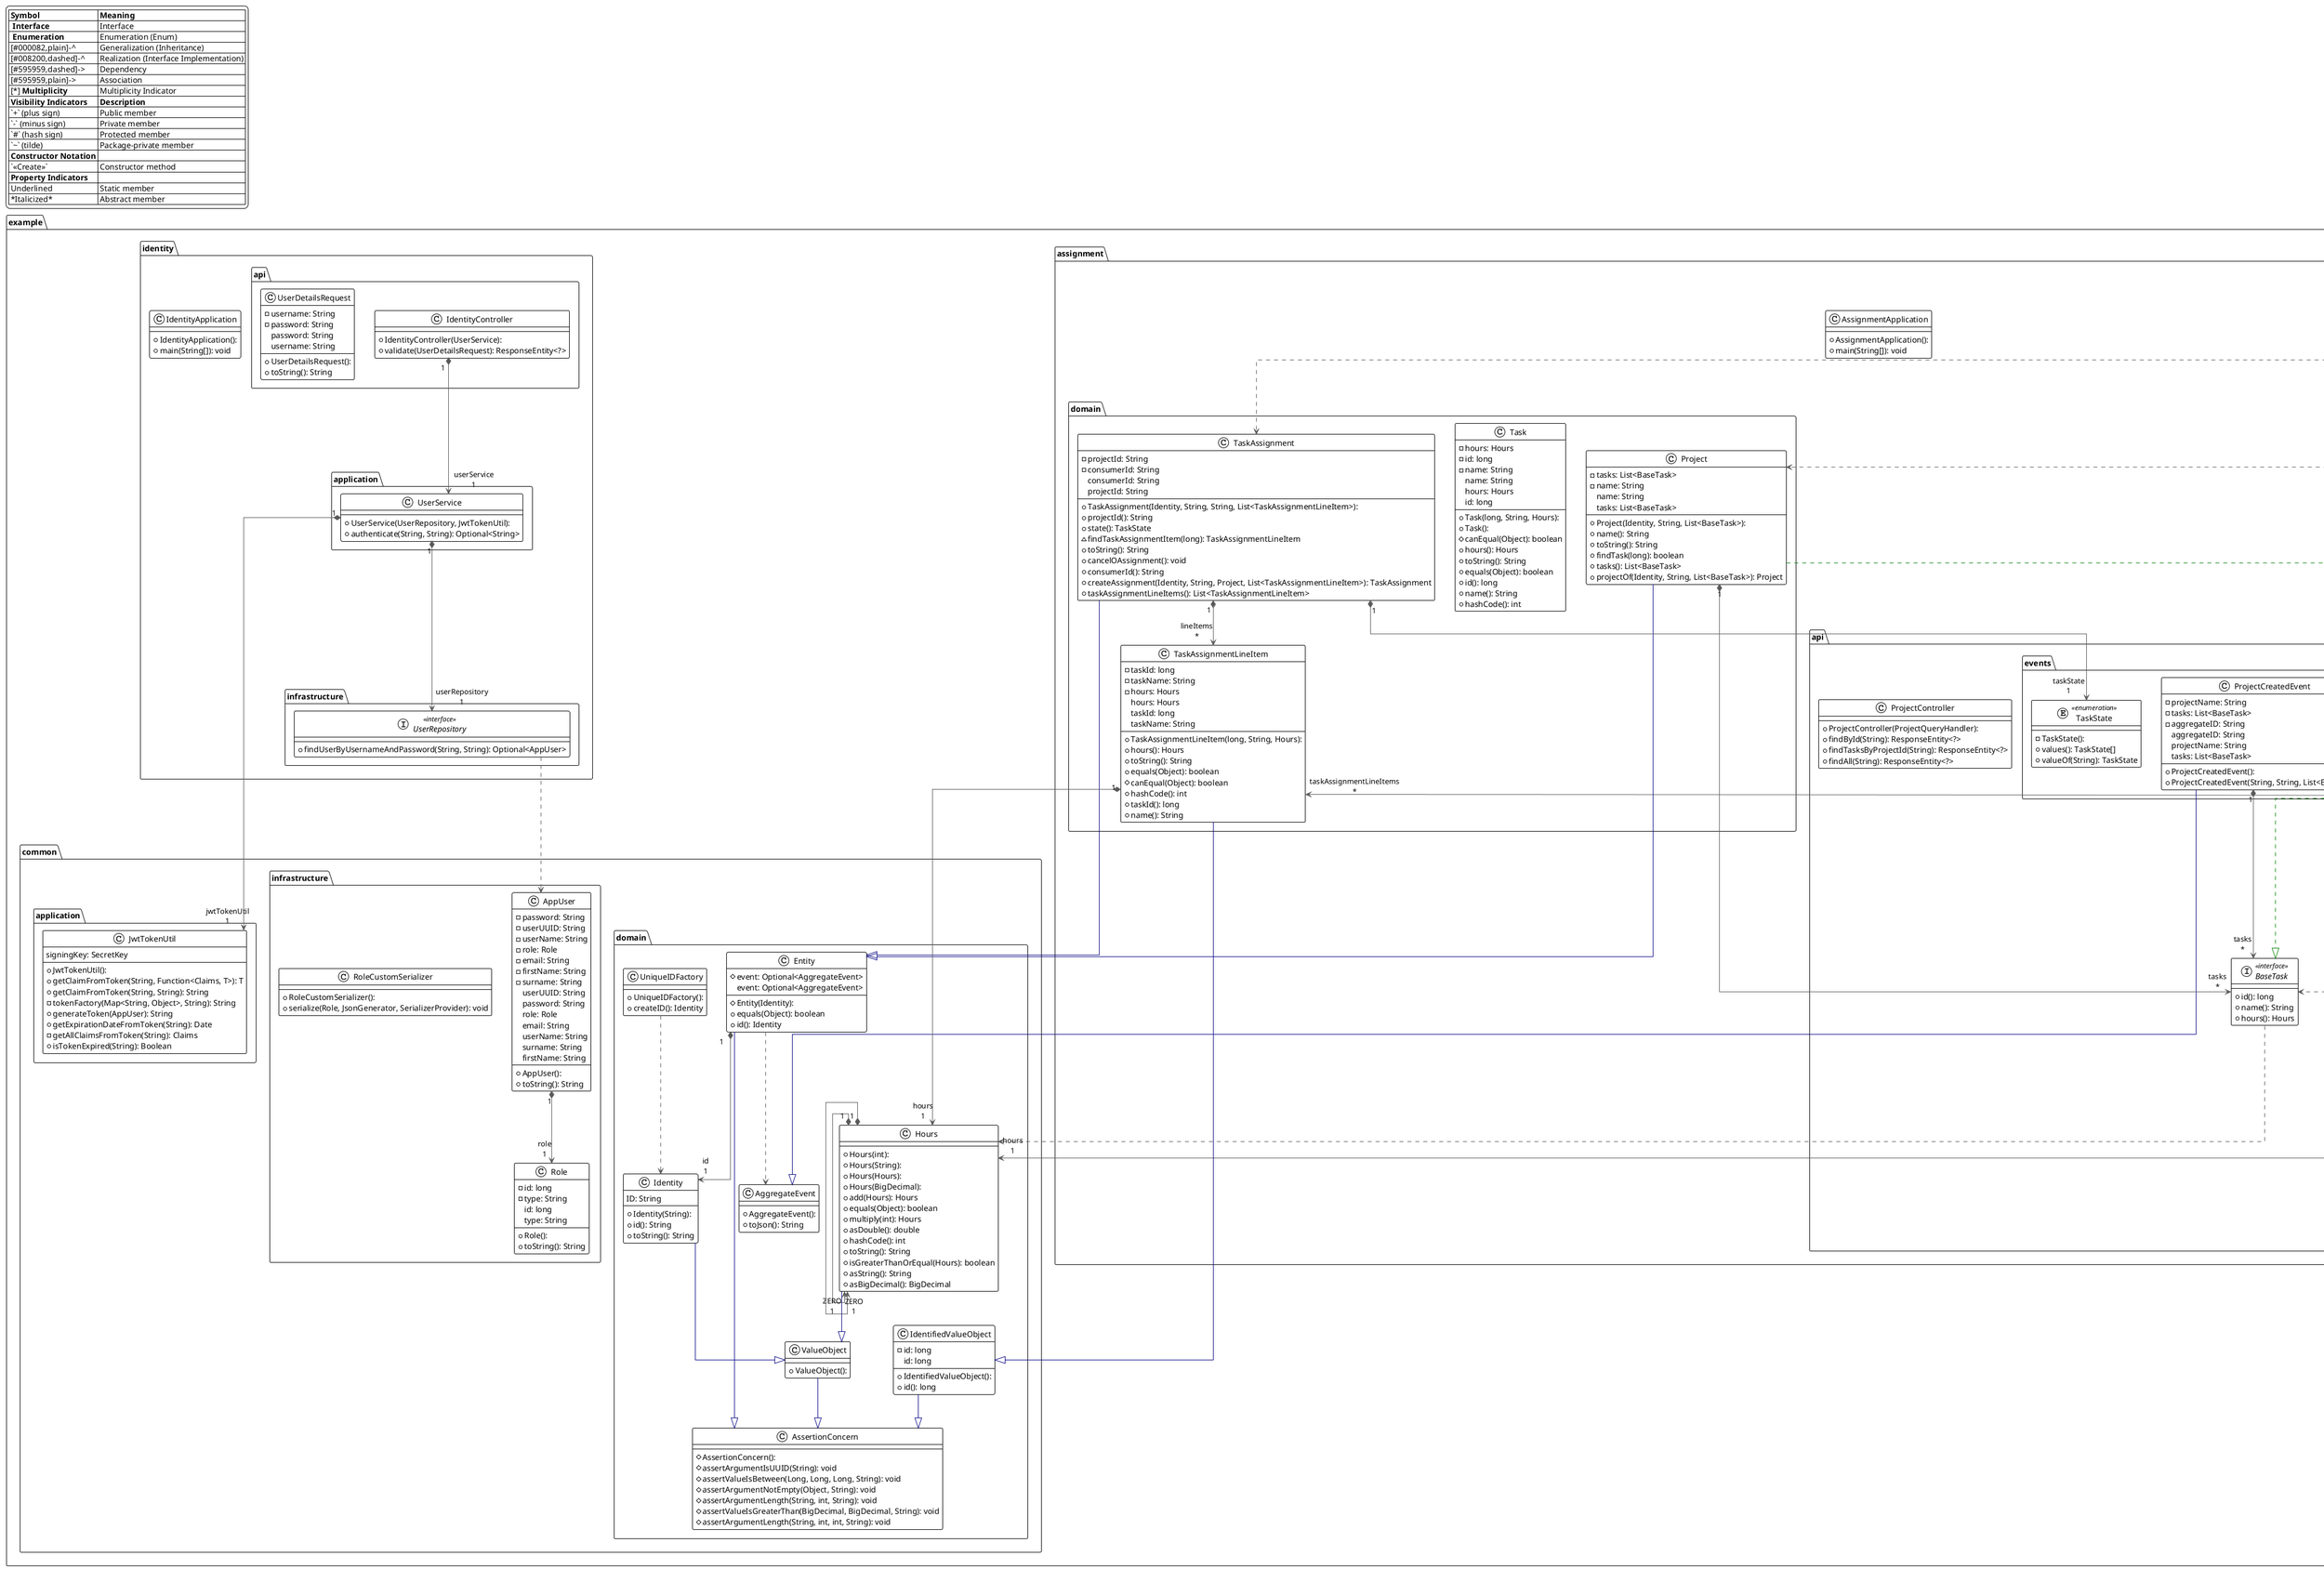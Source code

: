 @startuml

!theme plain
top to bottom direction
skinparam linetype ortho

' Include the legend (key) at the top left
legend top left
|= **Symbol** |= **Meaning** |
| <&interface> **Interface** | Interface |
| <&enumeration> **Enumeration** | Enumeration (Enum) |
| [#000082,plain]-^ | Generalization (Inheritance) |
| [#008200,dashed]-^ | Realization (Interface Implementation) |
| [#595959,dashed]-> | Dependency |
| [#595959,plain]-> | Association |
| [*] **Multiplicity** | Multiplicity Indicator |
||
|= **Visibility Indicators** |= **Description** |
| `+` (plus sign) | Public member |
| `-` (minus sign) | Private member |
| `#` (hash sign) | Protected member |
| `~` (tilde) | Package-private member |
||
| **Constructor Notation** | |
| `<<Create>>` | Constructor method |
||
| **Property Indicators** | |
| Underlined | Static member |
| *Italicized* | Abstract member |
endlegend

' Define packages and include classes within them

package "example.assignment.api" {
    class AddNewAssignmentCommand {
      + AddNewAssignmentCommand(String, String, List<TaskAssignmentLineItem>):
      ~ consumerId: String
      ~ projectId: String
      ~ taskAssignmentLineItems: List<TaskAssignmentLineItem>
      + toString(): String
       consumerId: String
       taskAssignmentLineItems: List<TaskAssignmentLineItem>
       projectId: String
    }

    class AssignmentController {
      + AssignmentController(TaskAssignmentQueryHandler, TaskAssignmentApplicationService):
      + addAssignment(AddNewAssignmentCommand): HttpStatus
      + cancelAssignment(String): HttpStatus
      + getAssignmentSummary(String): ResponseEntity<GetTaskAssignmentSummaryResponse>
      + getAssignmentTasks(String): ResponseEntity<GetTaskAssignmentItemsResponse>
    }

    interface BaseAssignedTaskItemValueObject << interface >> {
       task_name: String
       task_estimated_hours: BigDecimal
       task_id: long
    }

    interface BaseProject << interface >> {
      + addTask(Task): void
       name: String
       id: String
       tasks: List<Task>
    }

    interface BaseTask << interface >> {
      + id(): long
      + name(): String
      + hours(): Hours
    }

    interface BaseTaskAssignment << interface >> {
       project_id: String
       assignedTaskItem: List<AssignedTaskItem>
       consumer_id: String
       id: String
       task_state: int
    }

    interface BaseTaskValueObject << interface >> {
       hours: double
       name: String
       id: long
       project_id: String
    }

    class GetProjectResponse {
      + GetProjectResponse():
      - name: String
      - projectId: String
       name: String
       projectId: String
    }

    class GetProjectTaskResponse {
      + GetProjectTaskResponse():
      - name: String
      - tasks: List<BaseTaskValueObject>
      - projectId: String
       name: String
       projectId: String
       tasks: List<BaseTaskValueObject>
    }

    class GetTaskAssignmentItemsResponse {
      + GetTaskAssignmentItemsResponse(List<BaseAssignedTaskItemValueObject>):
      - assignedTaskItems: List<BaseAssignedTaskItemValueObject>
      # canEqual(Object): boolean
      + equals(Object): boolean
      + hashCode(): int
       assignedTaskItems: List<BaseAssignedTaskItemValueObject>
    }

    class GetTaskAssignmentSummaryResponse {
      + GetTaskAssignmentSummaryResponse(String, String):
      - id: String
      - task_state: String
      # canEqual(Object): boolean
      + hashCode(): int
      + equals(Object): boolean
       id: String
       task_state: String
    }

    class ProjectController {
      + ProjectController(ProjectQueryHandler):
      + findById(String): ResponseEntity<?>
      + findTasksByProjectId(String): ResponseEntity<?>
      + findAll(String): ResponseEntity<?>
    }
}

package "example.assignment.api.events" {
    class DeleteProjectListener {
      + DeleteProjectListener(ProjectApplicationService):
      + receiver(String): void
    }

    class NewProjectCreatedListener {
      + NewProjectCreatedListener(ProjectApplicationService):
      + receiver(String): void
    }

    class ProjectCreatedEvent {
      + ProjectCreatedEvent():
      + ProjectCreatedEvent(String, String, List<BaseTask>):
      - projectName: String
      - tasks: List<BaseTask>
      - aggregateID: String
       aggregateID: String
       projectName: String
       tasks: List<BaseTask>
    }

    class RabbitMQConfig {
      + RabbitMQConfig():
      + rabbitTemplate(ConnectionFactory): RabbitTemplate
      + jsonMessageConverter(): MessageConverter
      ~ eventListenerContainer(): SimpleRabbitListenerContainerFactory
       connection: ConnectionFactory
    }

    class TaskDeserializer {
      + TaskDeserializer():
      + deserialize(JsonParser, DeserializationContext): BaseTask
    }

    enum TaskState << enumeration >> {
      - TaskState():
      + values(): TaskState[]
      + valueOf(String): TaskState
    }
}

package "example.assignment.application" {
    class ProjectApplicationService {
      + ProjectApplicationService(ProjectRepository):
      + createProjectWithTasks(ProjectCreatedEvent): void
      + deleteProjectById(String): String
    }

    class ProjectDomainToInfrastructureConvertor {
      + ProjectDomainToInfrastructureConvertor():
      + convert(Project): BaseProject
    }

    class ProjectInfrastructureToDomainConvertor {
      + ProjectInfrastructureToDomainConvertor():
      + convert(BaseProject): Project
    }

    class ProjectQueryHandler {
      + ProjectQueryHandler(ProjectRepository):
      + getProject(String): Optional<GetProjectResponse>
      + getProjectTasks(String): Optional<GetProjectTaskResponse>
       allProjects: Iterable<BaseProject>
    }

    class TaskAssignmentApplicationService {
      + TaskAssignmentApplicationService(TaskAssignmentRepository, ProjectRepository):
      - findProject(String): Project
      + addNewAssignment(AddNewAssignmentCommand): void
      + cancelAssignment(String): void
    }

    class TaskAssignmentDomainToInfrastructureConvertor {
      + TaskAssignmentDomainToInfrastructureConvertor():
      + convert(TaskAssignment): BaseTaskAssignment
    }

    class TaskAssignmentInfrastructureToDomainConvertor {
      + TaskAssignmentInfrastructureToDomainConvertor():
      + convert(TaskAssignment, Project): TaskAssignment
    }

    class TaskAssignmentQueryHandler {
      + TaskAssignmentQueryHandler(TaskAssignmentRepository):
      + getAssignmentSummary(String): Optional<GetTaskAssignmentSummaryResponse>
      + getAssignedTaskItems(String): Optional<GetTaskAssignmentItemsResponse>
      - makeGetAssignmentSummaryResponse(TaskAssignment): GetTaskAssignmentSummaryResponse
      - makeGetAssignmentTasksResponse(TaskAssignment): GetTaskAssignmentItemsResponse
    }
}

package "example.assignment.domain" {
    class Project {
      + Project(Identity, String, List<BaseTask>):
      - tasks: List<BaseTask>
      - name: String
      + name(): String
      + toString(): String
      + findTask(long): boolean
      + tasks(): List<BaseTask>
      + projectOf(Identity, String, List<BaseTask>): Project
       name: String
       tasks: List<BaseTask>
    }

    class Task {
      + Task(long, String, Hours):
      + Task():
      - hours: Hours
      - id: long
      - name: String
      # canEqual(Object): boolean
      + hours(): Hours
      + toString(): String
      + equals(Object): boolean
      + id(): long
      + name(): String
      + hashCode(): int
       name: String
       hours: Hours
       id: long
    }

    class TaskAssignment {
      + TaskAssignment(Identity, String, String, List<TaskAssignmentLineItem>):
      - projectId: String
      - consumerId: String
      + projectId(): String
      + state(): TaskState
      ~ findTaskAssignmentItem(long): TaskAssignmentLineItem
      + toString(): String
      + cancelOAssignment(): void
      + consumerId(): String
      + createAssignment(Identity, String, Project, List<TaskAssignmentLineItem>): TaskAssignment
      + taskAssignmentLineItems(): List<TaskAssignmentLineItem>
       consumerId: String
       projectId: String
    }

    class TaskAssignmentLineItem {
      + TaskAssignmentLineItem(long, String, Hours):
      - taskId: long
      - taskName: String
      - hours: Hours
      + hours(): Hours
      + toString(): String
      + equals(Object): boolean
      # canEqual(Object): boolean
      + hashCode(): int
      + taskId(): long
      + name(): String
       hours: Hours
       taskId: long
       taskName: String
    }
}

package "example.assignment.infrastructure" {
    class AssignedTaskItem {
      + AssignedTaskItem():
      + AssignedTaskItem(long, long, String, BigDecimal, String):
      - task_id: long
      - task_estimated_hours: BigDecimal
      - task_assignment_id: String
      - task_name: String
      - assigned_task_id: long
      + toString(): String
       task_assignment_id: String
       assigned_task_id: long
       task_name: String
       task_estimated_hours: BigDecimal
       task_id: long
    }

    class Project {
      # Project():
      # Project(String, String):
      - tasks: List<Task>
      - name: String
      - id: String
      + toString(): String
      + addTask(Task): void
      + projectOf(String, String): Project
       name: String
       id: String
       tasks: List<Task>
    }

    interface ProjectRepository << interface >> {
      + save(BaseProject): BaseProject
      + findAllProjects(): Iterable<BaseProject>
      + findByName(String): Optional<BaseProject>
    }

    class Task {
      + Task():
      + Task(long, String, double, String):
      - hours: double
      - id: long
      - project_id: String
      - name: String
      + toString(): String
       hours: double
       name: String
       id: long
       project_id: String
    }

    class TaskAssignment {
      # TaskAssignment():
      # TaskAssignment(String, String, String, int):
      - task_state: int
      - consumer_id: String
      - id: String
      - project_id: String
      - assignedTaskItem: List<AssignedTaskItem>
      + toString(): String
      + taskAssignmentOf(String, String, String, int): TaskAssignment
      + addAssignmentTaskItem(AssignedTaskItem): void
       project_id: String
       assignedTaskItem: List<AssignedTaskItem>
       consumer_id: String
       id: String
       task_state: int
    }

    interface TaskAssignmentRepository << interface >> {
      + save(BaseTaskAssignment): BaseTaskAssignment
    }
}

package "example.common.domain" {
    class AggregateEvent {
      + AggregateEvent():
      + toJson(): String
    }

    class AssertionConcern {
      # AssertionConcern():
      # assertArgumentIsUUID(String): void
      # assertValueIsBetween(Long, Long, Long, String): void
      # assertArgumentNotEmpty(Object, String): void
      # assertArgumentLength(String, int, String): void
      # assertValueIsGreaterThan(BigDecimal, BigDecimal, String): void
      # assertArgumentLength(String, int, int, String): void
    }

    class Entity {
      # Entity(Identity):
      # event: Optional<AggregateEvent>
      + equals(Object): boolean
      + id(): Identity
       event: Optional<AggregateEvent>
    }

    class Hours {
      + Hours(int):
      + Hours(String):
      + Hours(Hours):
      + Hours(BigDecimal):
      + add(Hours): Hours
      + equals(Object): boolean
      + multiply(int): Hours
      + asDouble(): double
      + hashCode(): int
      + toString(): String
      + isGreaterThanOrEqual(Hours): boolean
      + asString(): String
      + asBigDecimal(): BigDecimal
    }

    class IdentifiedValueObject {
      + IdentifiedValueObject():
      - id: long
      + id(): long
       id: long
    }

    class Identity {
      + Identity(String):
      + id(): String
      + toString(): String
       ID: String
    }

    class UniqueIDFactory {
      + UniqueIDFactory():
      + createID(): Identity
    }

    class ValueObject {
      + ValueObject():
    }
}

package "example.common.application" {
    class JwtTokenUtil {
      + JwtTokenUtil():
      + getClaimFromToken(String, Function<Claims, T>): T
      + getClaimFromToken(String, String): String
      - tokenFactory(Map<String, Object>, String): String
      + generateToken(AppUser): String
      + getExpirationDateFromToken(String): Date
      - getAllClaimsFromToken(String): Claims
      + isTokenExpired(String): Boolean
       signingKey: SecretKey
    }
}

package "example.common.infrastructure" {
    class AppUser {
      + AppUser():
      - password: String
      - userUUID: String
      - userName: String
      - role: Role
      - email: String
      - firstName: String
      - surname: String
      + toString(): String
       userUUID: String
       password: String
       role: Role
       email: String
       userName: String
       surname: String
       firstName: String
    }

    class Role {
      + Role():
      - id: long
      - type: String
      + toString(): String
       id: long
       type: String
    }

    class RoleCustomSerializer {
      + RoleCustomSerializer():
      + serialize(Role, JsonGenerator, SerializerProvider): void
    }
}

package "example.identity.api" {
    class IdentityController {
      + IdentityController(UserService):
      + validate(UserDetailsRequest): ResponseEntity<?>
    }

    class UserDetailsRequest {
      + UserDetailsRequest():
      - username: String
      - password: String
      + toString(): String
       password: String
       username: String
    }
}

package "example.identity.application" {
    class UserService {
      + UserService(UserRepository, JwtTokenUtil):
      + authenticate(String, String): Optional<String>
    }
}

package "example.identity.infrastructure" {
    interface UserRepository << interface >> {
      + findUserByUsernameAndPassword(String, String): Optional<AppUser>
    }
}

package "example.assignment" {
    class AssignmentApplication {
      + AssignmentApplication():
      + main(String[]): void
    }
}

package "example.identity" {
    class IdentityApplication {
      + IdentityApplication():
      + main(String[]): void
    }
}

' Define relationships with fully qualified class names and include colors

example.assignment.api.AddNewAssignmentCommand                       "1" *-[#595959,plain]-> "taskAssignmentLineItems\n*" example.assignment.domain.TaskAssignmentLineItem

example.common.infrastructure.AppUser                                       "1" *-[#595959,plain]-> "role\n1" example.common.infrastructure.Role

example.assignment.infrastructure.AssignedTaskItem                               -[#008200,dashed]-^  example.assignment.api.BaseAssignedTaskItemValueObject

example.assignment.api.AssignmentController                           -[#595959,dashed]->  example.assignment.api.GetTaskAssignmentItemsResponse

example.assignment.api.AssignmentController                           -[#595959,dashed]->  example.assignment.api.GetTaskAssignmentSummaryResponse

example.assignment.api.AssignmentController                          "1" *-[#595959,plain]-> "taskAssignmentApplicationService\n1" example.assignment.application.TaskAssignmentApplicationService

example.assignment.api.AssignmentController                          "1" *-[#595959,plain]-> "assignmentsQueryHandler\n1" example.assignment.application.TaskAssignmentQueryHandler

example.assignment.api.BaseProject                                    -[#595959,dashed]->  example.assignment.infrastructure.Task

example.assignment.api.BaseTask                                       -[#595959,dashed]->  example.common.domain.Hours

example.assignment.api.BaseTaskAssignment                             -[#595959,dashed]->  example.assignment.infrastructure.AssignedTaskItem

example.assignment.api.events.DeleteProjectListener                         "1" *-[#595959,plain]-> "projectApplicationService\n1" example.assignment.application.ProjectApplicationService

example.common.domain.Entity                                         -[#595959,dashed]->  example.common.domain.AggregateEvent

example.common.domain.Entity                                         -[#000082,plain]-^  example.common.domain.AssertionConcern

example.common.domain.Entity                                        "1" *-[#595959,plain]-> "id\n1" example.common.domain.Identity

example.assignment.api.GetProjectTaskResponse                        "1" *-[#595959,plain]-> "tasks\n*" example.assignment.api.BaseTaskValueObject

example.assignment.api.GetTaskAssignmentItemsResponse                 -[#595959,dashed]->  example.assignment.api.BaseAssignedTaskItemValueObject

example.common.domain.Hours                                         "1" *-[#595959,plain]-> "ZERO\n1" example.common.domain.Hours

example.common.domain.Hours                                          -[#000082,plain]-^  example.common.domain.ValueObject

example.common.domain.IdentifiedValueObject                          -[#000082,plain]-^  example.common.domain.AssertionConcern

example.common.domain.Identity                                       -[#000082,plain]-^  example.common.domain.ValueObject

example.identity.api.IdentityController                            "1" *-[#595959,plain]-> "userService\n1" example.identity.application.UserService

example.assignment.api.events.NewProjectCreatedListener                     "1" *-[#595959,plain]-> "projectApplicationService\n1" example.assignment.application.ProjectApplicationService

example.assignment.api.events.ProjectCreatedEvent                            -[#000082,plain]-^  example.common.domain.AggregateEvent

example.assignment.api.events.ProjectCreatedEvent                           "1" *-[#595959,plain]-> "tasks\n*" example.assignment.api.BaseTask

example.assignment.application.ProjectApplicationService                     "1" *-[#595959,plain]-> "projectRepository\n1" example.assignment.infrastructure.ProjectRepository

example.assignment.application.ProjectController                             "1" *-[#595959,plain]-> "projectQueryHandler\n1" example.assignment.application.ProjectQueryHandler

example.assignment.application.ProjectDomainToInfrastructureConvertor         -[#595959,dashed]->  example.assignment.api.BaseProject

example.assignment.application.ProjectInfrastructureToDomainConvertor         -[#595959,dashed]->  example.assignment.domain.Project

example.assignment.application.ProjectQueryHandler                            -[#595959,dashed]->  example.assignment.api.BaseProject

example.assignment.application.ProjectQueryHandler                            -[#595959,dashed]->  example.assignment.api.GetProjectResponse

example.assignment.application.ProjectQueryHandler                            -[#595959,dashed]->  example.assignment.api.GetProjectTaskResponse

example.assignment.application.ProjectQueryHandler                           "1" *-[#595959,plain]-> "projectRepository\n1" example.assignment.infrastructure.ProjectRepository

example.assignment.api.BaseProject                                    -[#595959,dashed]->  example.assignment.infrastructure.Task

example.assignment.domain.Project                                        -[#008200,dashed]-^  example.assignment.api.BaseProject

example.assignment.domain.Project                                       "1" *-[#595959,plain]-> "tasks\n*" example.assignment.api.BaseTask

example.assignment.domain.Project                                        -[#000082,plain]-^  example.common.domain.Entity

example.assignment.infrastructure.Project                                        -[#595959,dashed]->  example.assignment.infrastructure.Project

example.assignment.infrastructure.Project                                       "1" *-[#595959,plain]-> "tasks\n*" example.assignment.infrastructure.Task

example.assignment.infrastructure.ProjectRepository                              -[#595959,dashed]->  example.assignment.api.BaseProject

example.assignment.infrastructure.Task                                           -[#008200,dashed]-^  example.assignment.api.BaseTask

example.assignment.infrastructure.Task                                           -[#008200,dashed]-^  example.assignment.api.BaseTaskValueObject

example.assignment.infrastructure.Task                                          "1" *-[#595959,plain]-> "hours\n1" example.common.domain.Hours

example.assignment.infrastructure.TaskAssignment                                 -[#008200,dashed]-^  example.assignment.api.BaseTaskAssignment

example.assignment.domain.TaskAssignment                                 -[#000082,plain]-^  example.common.domain.Entity

example.assignment.domain.TaskAssignment                                "1" *-[#595959,plain]-> "lineItems\n*" example.assignment.domain.TaskAssignmentLineItem

example.assignment.domain.TaskAssignment                                "1" *-[#595959,plain]-> "taskState\n1" example.assignment.api.events.TaskState

example.assignment.application.TaskAssignmentApplicationService              "1" *-[#595959,plain]-> "projectRepository\n1" example.assignment.infrastructure.ProjectRepository

example.assignment.application.TaskAssignmentApplicationService              "1" *-[#595959,plain]-> "assignmentRepository\n1" example.assignment.infrastructure.TaskAssignmentRepository

example.assignment.application.TaskAssignmentDomainToInfrastructureConvertor  -[#595959,dashed]->  example.assignment.api.BaseTaskAssignment

example.assignment.application.TaskAssignmentInfrastructureToDomainConvertor  -[#595959,dashed]->  example.assignment.domain.TaskAssignment

example.assignment.domain.TaskAssignmentLineItem                        "1" *-[#595959,plain]-> "hours\n1" example.common.domain.Hours

example.common.domain.Hours                                         "1" *-[#595959,plain]-> "ZERO\n1" example.common.domain.Hours

example.assignment.domain.TaskAssignmentLineItem                         -[#000082,plain]-^  example.common.domain.IdentifiedValueObject

example.assignment.application.TaskAssignmentQueryHandler                     -[#595959,dashed]->  example.assignment.api.GetTaskAssignmentItemsResponse

example.assignment.application.TaskAssignmentQueryHandler                     -[#595959,dashed]->  example.assignment.api.GetTaskAssignmentSummaryResponse

example.assignment.application.TaskAssignmentQueryHandler                    "1" *-[#595959,plain]-> "assignmentRepository\n1" example.assignment.infrastructure.TaskAssignmentRepository

example.assignment.infrastructure.TaskAssignmentRepository                       -[#595959,dashed]->  example.assignment.api.BaseTaskAssignment

example.assignment.api.events.TaskDeserializer                               -[#595959,dashed]->  example.assignment.api.BaseTask

example.common.domain.UniqueIDFactory                                -[#595959,dashed]->  example.common.domain.Identity

example.identity.infrastructure.UserRepository                                 -[#595959,dashed]->  example.common.infrastructure.AppUser

example.identity.application.UserService                                   "1" *-[#595959,plain]-> "jwtTokenUtil\n1" example.common.application.JwtTokenUtil

example.identity.application.UserService                                   "1" *-[#595959,plain]-> "userRepository\n1" example.identity.infrastructure.UserRepository

example.common.domain.ValueObject                                    -[#000082,plain]-^  example.common.domain.AssertionConcern


@enduml
